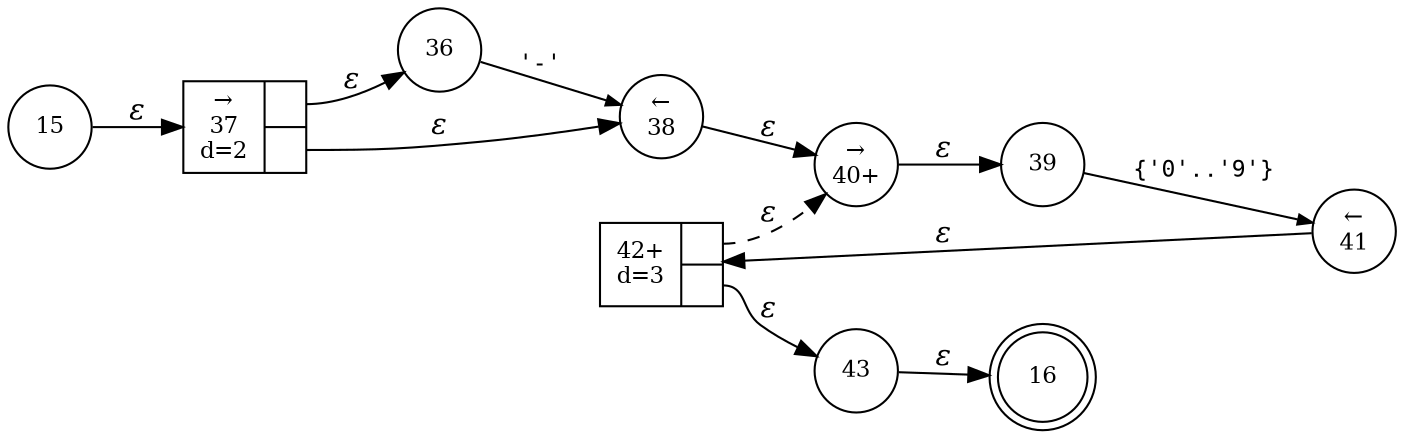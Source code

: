 digraph ATN {
rankdir=LR;
s16[fontsize=11, label="16", shape=doublecircle, fixedsize=true, width=.6];
s36[fontsize=11,label="36", shape=circle, fixedsize=true, width=.55, peripheries=1];
s37[fontsize=11,label="{&rarr;\n37\nd=2|{<p0>|<p1>}}", shape=record, fixedsize=false, peripheries=1];
s38[fontsize=11,label="&larr;\n38", shape=circle, fixedsize=true, width=.55, peripheries=1];
s39[fontsize=11,label="39", shape=circle, fixedsize=true, width=.55, peripheries=1];
s40[fontsize=11,label="&rarr;\n40+", shape=circle, fixedsize=true, width=.55, peripheries=1];
s41[fontsize=11,label="&larr;\n41", shape=circle, fixedsize=true, width=.55, peripheries=1];
s42[fontsize=11,label="{42+\nd=3|{<p0>|<p1>}}", shape=record, fixedsize=false, peripheries=1];
s43[fontsize=11,label="43", shape=circle, fixedsize=true, width=.55, peripheries=1];
s15[fontsize=11,label="15", shape=circle, fixedsize=true, width=.55, peripheries=1];
s15 -> s37 [fontname="Times-Italic", label="&epsilon;"];
s37:p0 -> s36 [fontname="Times-Italic", label="&epsilon;"];
s37:p1 -> s38 [fontname="Times-Italic", label="&epsilon;"];
s36 -> s38 [fontsize=11, fontname="Courier", arrowsize=.7, label = "'-'", arrowhead = normal];
s38 -> s40 [fontname="Times-Italic", label="&epsilon;"];
s40 -> s39 [fontname="Times-Italic", label="&epsilon;"];
s39 -> s41 [fontsize=11, fontname="Courier", arrowsize=.7, label = "{'0'..'9'}", arrowhead = normal];
s41 -> s42 [fontname="Times-Italic", label="&epsilon;"];
s42:p0 -> s40 [fontname="Times-Italic", label="&epsilon;", style="dashed"];
s42:p1 -> s43 [fontname="Times-Italic", label="&epsilon;"];
s43 -> s16 [fontname="Times-Italic", label="&epsilon;"];
}